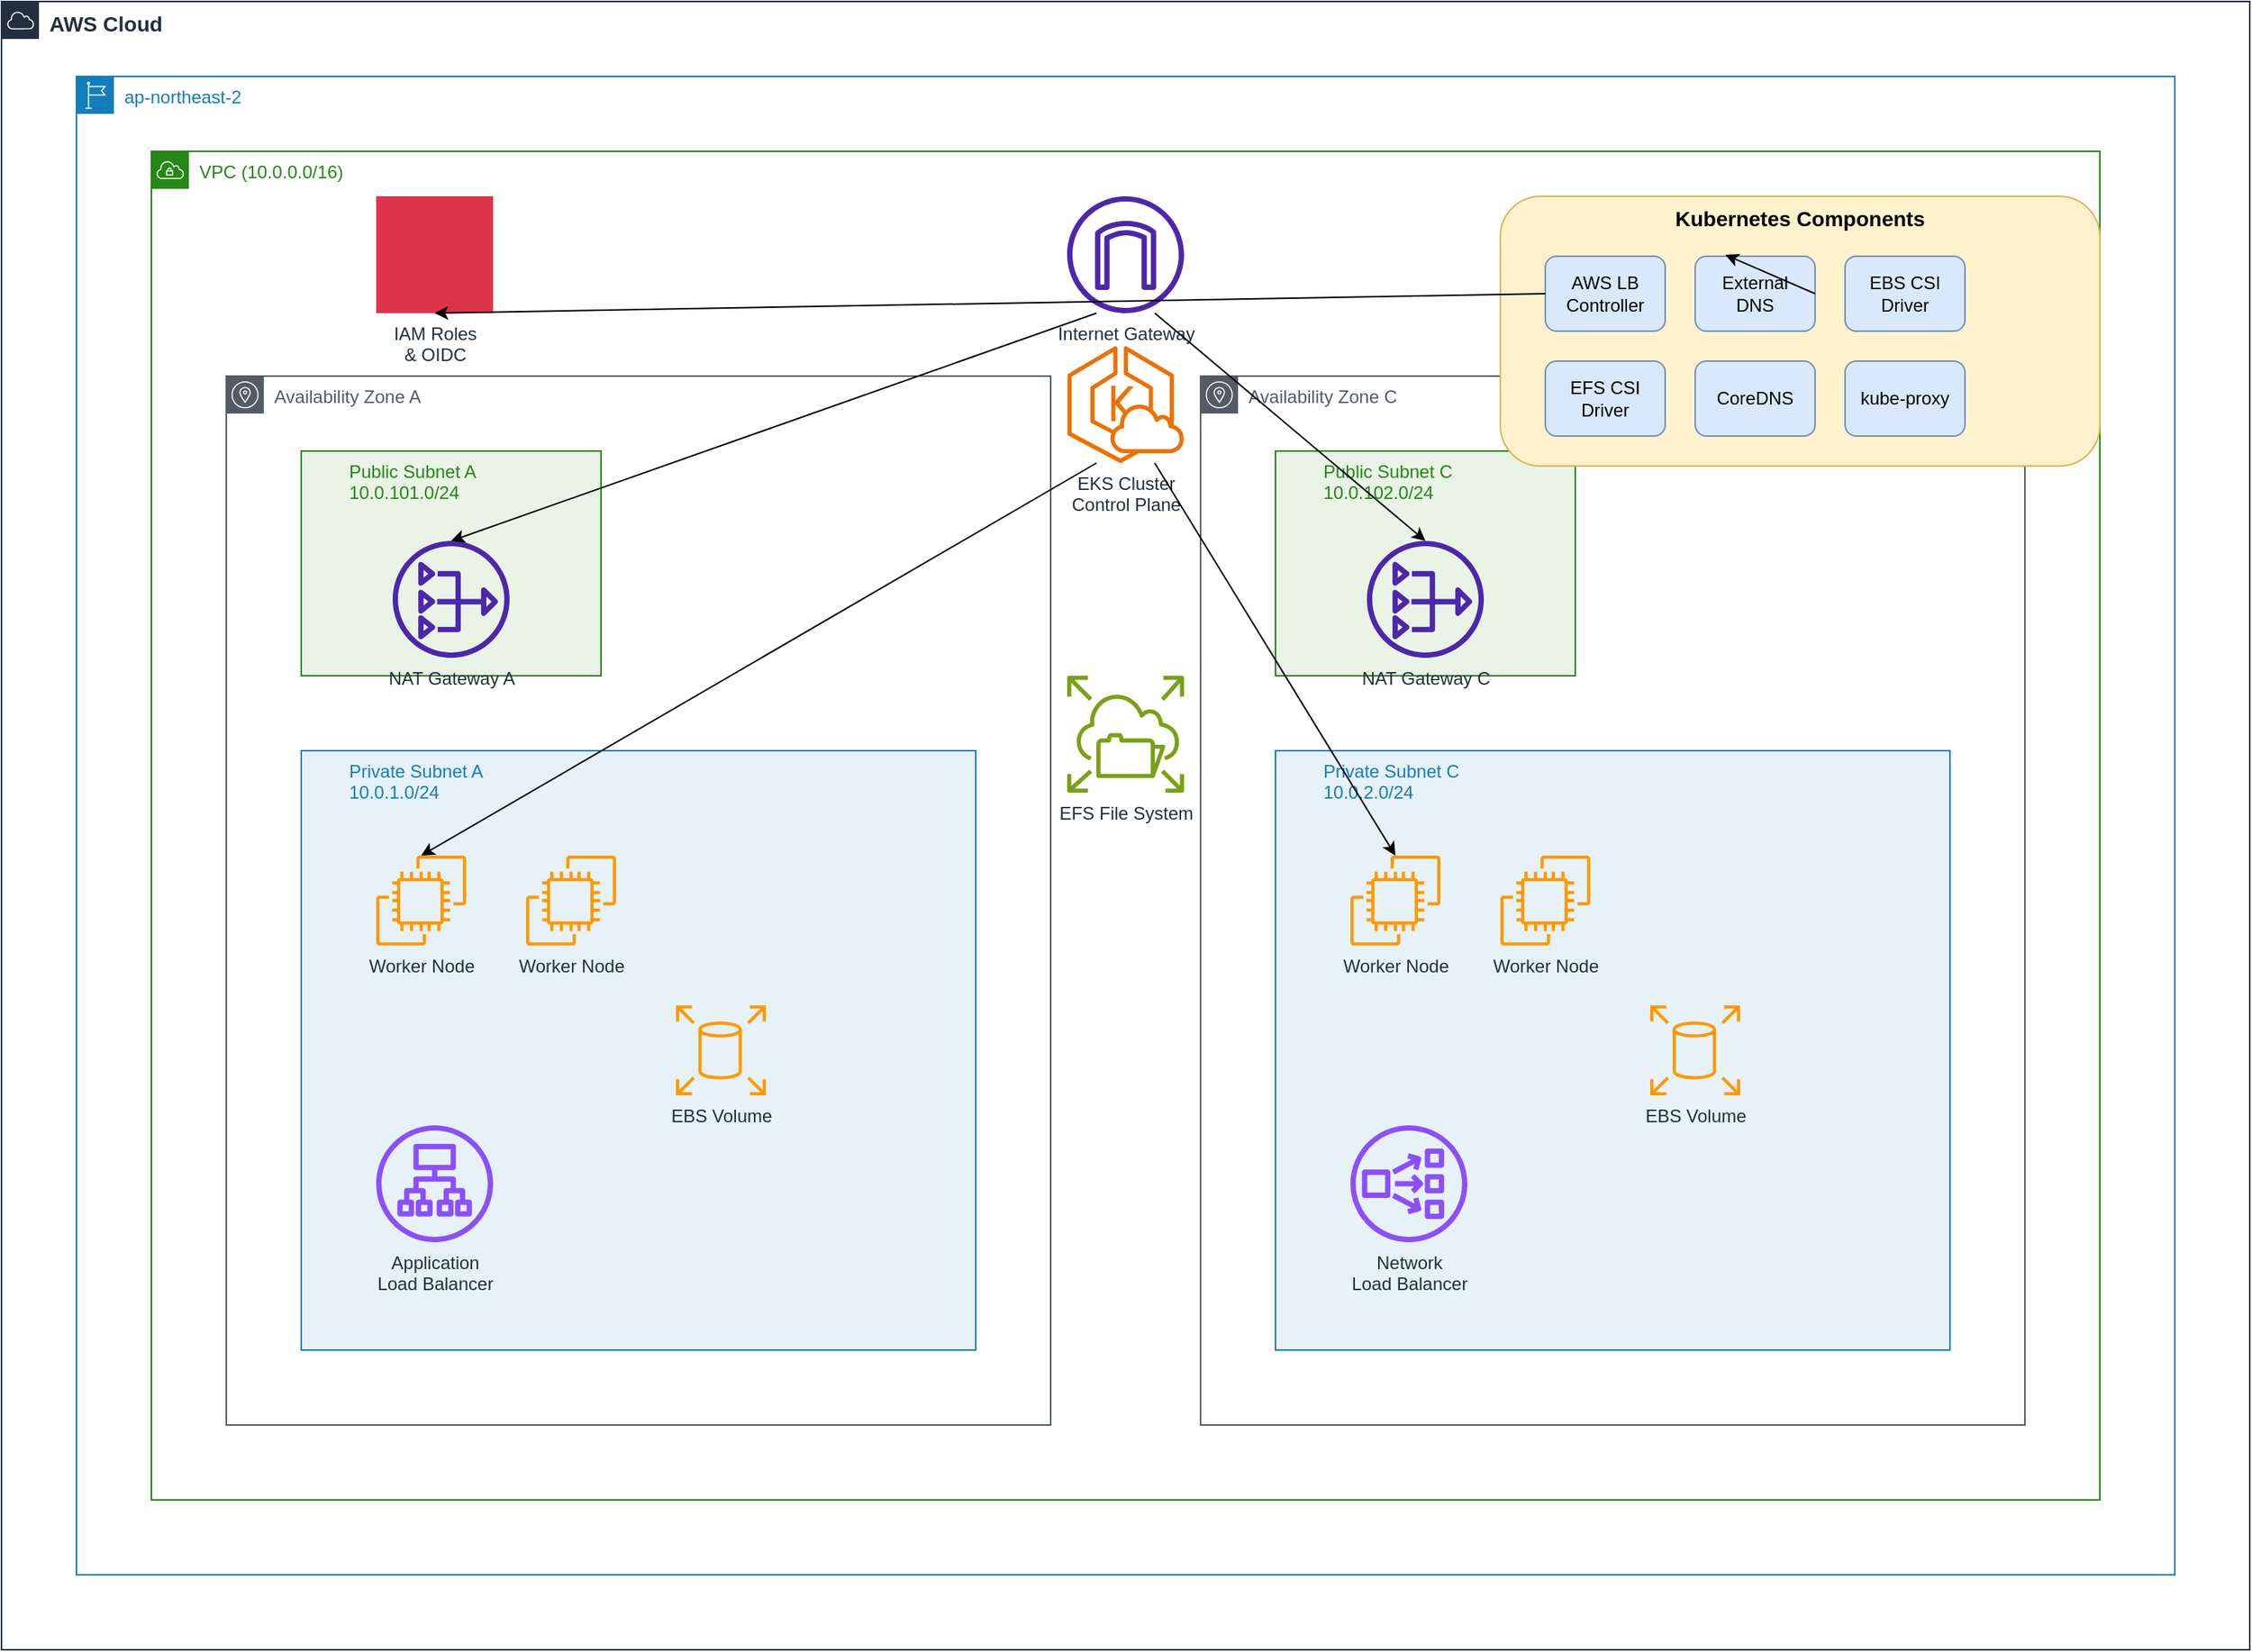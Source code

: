 <mxfile version="22.1.16" type="device">
  <diagram name="EKS-Architecture" id="eks-arch">
    <mxGraphModel dx="2000" dy="1200" grid="1" gridSize="10" guides="1" tooltips="1" connect="1" arrows="1" fold="1" page="1" pageScale="1" pageWidth="1600" pageHeight="1200" math="0" shadow="0">
      <root>
        <mxCell id="0" />
        <mxCell id="1" parent="0" />
        
        <!-- AWS Cloud -->
        <mxCell id="aws-cloud" value="AWS Cloud" style="sketch=0;outlineConnect=0;gradientColor=none;html=1;whiteSpace=wrap;fontSize=14;fontStyle=1;shape=mxgraph.aws4.group;grIcon=mxgraph.aws4.group_aws_cloud;strokeColor=#232F3E;fillColor=none;verticalAlign=top;align=left;spacingLeft=30;fontColor=#232F3E;dashed=0;" vertex="1" parent="1">
          <mxGeometry x="50" y="50" width="1500" height="1100" as="geometry" />
        </mxCell>
        
        <!-- Region -->
        <mxCell id="region" value="ap-northeast-2" style="sketch=0;outlineConnect=0;gradientColor=none;html=1;whiteSpace=wrap;fontSize=12;fontStyle=0;shape=mxgraph.aws4.group;grIcon=mxgraph.aws4.group_region;strokeColor=#147EBA;fillColor=none;verticalAlign=top;align=left;spacingLeft=30;fontColor=#147EBA;dashed=0;" vertex="1" parent="1">
          <mxGeometry x="100" y="100" width="1400" height="1000" as="geometry" />
        </mxCell>
        
        <!-- VPC -->
        <mxCell id="vpc" value="VPC (10.0.0.0/16)" style="sketch=0;outlineConnect=0;gradientColor=none;html=1;whiteSpace=wrap;fontSize=12;fontStyle=0;shape=mxgraph.aws4.group;grIcon=mxgraph.aws4.group_vpc;strokeColor=#248814;fillColor=none;verticalAlign=top;align=left;spacingLeft=30;fontColor=#248814;dashed=0;" vertex="1" parent="1">
          <mxGeometry x="150" y="150" width="1300" height="900" as="geometry" />
        </mxCell>
        
        <!-- Internet Gateway -->
        <mxCell id="igw" value="Internet Gateway" style="sketch=0;outlineConnect=0;fontColor=#232F3E;gradientColor=none;fillColor=#4D27AA;strokeColor=none;dashed=0;verticalLabelPosition=bottom;verticalAlign=top;align=center;html=1;fontSize=12;fontStyle=0;aspect=fixed;pointerEvents=1;shape=mxgraph.aws4.internet_gateway;" vertex="1" parent="1">
          <mxGeometry x="761" y="180" width="78" height="78" as="geometry" />
        </mxCell>
        
        <!-- AZ-A -->
        <mxCell id="az-a" value="Availability Zone A" style="sketch=0;outlineConnect=0;gradientColor=none;html=1;whiteSpace=wrap;fontSize=12;fontStyle=0;shape=mxgraph.aws4.group;grIcon=mxgraph.aws4.group_availability_zone;strokeColor=#545B64;fillColor=none;verticalAlign=top;align=left;spacingLeft=30;fontColor=#545B64;dashed=0;" vertex="1" parent="1">
          <mxGeometry x="200" y="300" width="550" height="700" as="geometry" />
        </mxCell>
        
        <!-- AZ-C -->
        <mxCell id="az-c" value="Availability Zone C" style="sketch=0;outlineConnect=0;gradientColor=none;html=1;whiteSpace=wrap;fontSize=12;fontStyle=0;shape=mxgraph.aws4.group;grIcon=mxgraph.aws4.group_availability_zone;strokeColor=#545B64;fillColor=none;verticalAlign=top;align=left;spacingLeft=30;fontColor=#545B64;dashed=0;" vertex="1" parent="1">
          <mxGeometry x="850" y="300" width="550" height="700" as="geometry" />
        </mxCell>
        
        <!-- Public Subnet A -->
        <mxCell id="pub-subnet-a" value="Public Subnet A&#xa;10.0.101.0/24" style="sketch=0;outlineConnect=0;gradientColor=none;html=1;whiteSpace=wrap;fontSize=12;fontStyle=0;shape=mxgraph.aws4.group;grIcon=mxgraph.aws4.group_public_subnet;strokeColor=#248814;fillColor=#E9F3E6;verticalAlign=top;align=left;spacingLeft=30;fontColor=#248814;dashed=0;" vertex="1" parent="1">
          <mxGeometry x="250" y="350" width="200" height="150" as="geometry" />
        </mxCell>
        
        <!-- Public Subnet C -->
        <mxCell id="pub-subnet-c" value="Public Subnet C&#xa;10.0.102.0/24" style="sketch=0;outlineConnect=0;gradientColor=none;html=1;whiteSpace=wrap;fontSize=12;fontStyle=0;shape=mxgraph.aws4.group;grIcon=mxgraph.aws4.group_public_subnet;strokeColor=#248814;fillColor=#E9F3E6;verticalAlign=top;align=left;spacingLeft=30;fontColor=#248814;dashed=0;" vertex="1" parent="1">
          <mxGeometry x="900" y="350" width="200" height="150" as="geometry" />
        </mxCell>
        
        <!-- Private Subnet A -->
        <mxCell id="priv-subnet-a" value="Private Subnet A&#xa;10.0.1.0/24" style="sketch=0;outlineConnect=0;gradientColor=none;html=1;whiteSpace=wrap;fontSize=12;fontStyle=0;shape=mxgraph.aws4.group;grIcon=mxgraph.aws4.group_private_subnet;strokeColor=#147EBA;fillColor=#E6F2F8;verticalAlign=top;align=left;spacingLeft=30;fontColor=#147EBA;dashed=0;" vertex="1" parent="1">
          <mxGeometry x="250" y="550" width="450" height="400" as="geometry" />
        </mxCell>
        
        <!-- Private Subnet C -->
        <mxCell id="priv-subnet-c" value="Private Subnet C&#xa;10.0.2.0/24" style="sketch=0;outlineConnect=0;gradientColor=none;html=1;whiteSpace=wrap;fontSize=12;fontStyle=0;shape=mxgraph.aws4.group;grIcon=mxgraph.aws4.group_private_subnet;strokeColor=#147EBA;fillColor=#E6F2F8;verticalAlign=top;align=left;spacingLeft=30;fontColor=#147EBA;dashed=0;" vertex="1" parent="1">
          <mxGeometry x="900" y="550" width="450" height="400" as="geometry" />
        </mxCell>
        
        <!-- NAT Gateway A -->
        <mxCell id="nat-a" value="NAT Gateway A" style="sketch=0;outlineConnect=0;fontColor=#232F3E;gradientColor=none;fillColor=#4D27AA;strokeColor=none;dashed=0;verticalLabelPosition=bottom;verticalAlign=top;align=center;html=1;fontSize=12;fontStyle=0;aspect=fixed;pointerEvents=1;shape=mxgraph.aws4.nat_gateway;" vertex="1" parent="1">
          <mxGeometry x="311" y="410" width="78" height="78" as="geometry" />
        </mxCell>
        
        <!-- NAT Gateway C -->
        <mxCell id="nat-c" value="NAT Gateway C" style="sketch=0;outlineConnect=0;fontColor=#232F3E;gradientColor=none;fillColor=#4D27AA;strokeColor=none;dashed=0;verticalLabelPosition=bottom;verticalAlign=top;align=center;html=1;fontSize=12;fontStyle=0;aspect=fixed;pointerEvents=1;shape=mxgraph.aws4.nat_gateway;" vertex="1" parent="1">
          <mxGeometry x="961" y="410" width="78" height="78" as="geometry" />
        </mxCell>
        
        <!-- EKS Cluster -->
        <mxCell id="eks-cluster" value="EKS Cluster&#xa;Control Plane" style="sketch=0;outlineConnect=0;fontColor=#232F3E;gradientColor=none;fillColor=#ED7100;strokeColor=none;dashed=0;verticalLabelPosition=bottom;verticalAlign=top;align=center;html=1;fontSize=12;fontStyle=0;aspect=fixed;pointerEvents=1;shape=mxgraph.aws4.eks_cloud;" vertex="1" parent="1">
          <mxGeometry x="761" y="280" width="78" height="78" as="geometry" />
        </mxCell>
        
        <!-- Worker Nodes A -->
        <mxCell id="worker-a1" value="Worker Node" style="sketch=0;outlineConnect=0;fontColor=#232F3E;gradientColor=none;fillColor=#FF9900;strokeColor=none;dashed=0;verticalLabelPosition=bottom;verticalAlign=top;align=center;html=1;fontSize=12;fontStyle=0;aspect=fixed;pointerEvents=1;shape=mxgraph.aws4.ec2;" vertex="1" parent="1">
          <mxGeometry x="300" y="620" width="60" height="60" as="geometry" />
        </mxCell>
        
        <mxCell id="worker-a2" value="Worker Node" style="sketch=0;outlineConnect=0;fontColor=#232F3E;gradientColor=none;fillColor=#FF9900;strokeColor=none;dashed=0;verticalLabelPosition=bottom;verticalAlign=top;align=center;html=1;fontSize=12;fontStyle=0;aspect=fixed;pointerEvents=1;shape=mxgraph.aws4.ec2;" vertex="1" parent="1">
          <mxGeometry x="400" y="620" width="60" height="60" as="geometry" />
        </mxCell>
        
        <!-- Worker Nodes C -->
        <mxCell id="worker-c1" value="Worker Node" style="sketch=0;outlineConnect=0;fontColor=#232F3E;gradientColor=none;fillColor=#FF9900;strokeColor=none;dashed=0;verticalLabelPosition=bottom;verticalAlign=top;align=center;html=1;fontSize=12;fontStyle=0;aspect=fixed;pointerEvents=1;shape=mxgraph.aws4.ec2;" vertex="1" parent="1">
          <mxGeometry x="950" y="620" width="60" height="60" as="geometry" />
        </mxCell>
        
        <mxCell id="worker-c2" value="Worker Node" style="sketch=0;outlineConnect=0;fontColor=#232F3E;gradientColor=none;fillColor=#FF9900;strokeColor=none;dashed=0;verticalLabelPosition=bottom;verticalAlign=top;align=center;html=1;fontSize=12;fontStyle=0;aspect=fixed;pointerEvents=1;shape=mxgraph.aws4.ec2;" vertex="1" parent="1">
          <mxGeometry x="1050" y="620" width="60" height="60" as="geometry" />
        </mxCell>
        
        <!-- Load Balancer -->
        <mxCell id="alb" value="Application&#xa;Load Balancer" style="sketch=0;outlineConnect=0;fontColor=#232F3E;gradientColor=none;fillColor=#8C4FFF;strokeColor=none;dashed=0;verticalLabelPosition=bottom;verticalAlign=top;align=center;html=1;fontSize=12;fontStyle=0;aspect=fixed;pointerEvents=1;shape=mxgraph.aws4.application_load_balancer;" vertex="1" parent="1">
          <mxGeometry x="300" y="800" width="78" height="78" as="geometry" />
        </mxCell>
        
        <!-- Network Load Balancer -->
        <mxCell id="nlb" value="Network&#xa;Load Balancer" style="sketch=0;outlineConnect=0;fontColor=#232F3E;gradientColor=none;fillColor=#8C4FFF;strokeColor=none;dashed=0;verticalLabelPosition=bottom;verticalAlign=top;align=center;html=1;fontSize=12;fontStyle=0;aspect=fixed;pointerEvents=1;shape=mxgraph.aws4.network_load_balancer;" vertex="1" parent="1">
          <mxGeometry x="950" y="800" width="78" height="78" as="geometry" />
        </mxCell>
        
        <!-- EBS Volumes -->
        <mxCell id="ebs1" value="EBS Volume" style="sketch=0;outlineConnect=0;fontColor=#232F3E;gradientColor=none;fillColor=#FF9900;strokeColor=none;dashed=0;verticalLabelPosition=bottom;verticalAlign=top;align=center;html=1;fontSize=12;fontStyle=0;aspect=fixed;pointerEvents=1;shape=mxgraph.aws4.elastic_block_store;" vertex="1" parent="1">
          <mxGeometry x="500" y="720" width="60" height="60" as="geometry" />
        </mxCell>
        
        <mxCell id="ebs2" value="EBS Volume" style="sketch=0;outlineConnect=0;fontColor=#232F3E;gradientColor=none;fillColor=#FF9900;strokeColor=none;dashed=0;verticalLabelPosition=bottom;verticalAlign=top;align=center;html=1;fontSize=12;fontStyle=0;aspect=fixed;pointerEvents=1;shape=mxgraph.aws4.elastic_block_store;" vertex="1" parent="1">
          <mxGeometry x="1150" y="720" width="60" height="60" as="geometry" />
        </mxCell>
        
        <!-- Route53 -->
        <mxCell id="route53" value="Route 53" style="sketch=0;outlineConnect=0;fontColor=#232F3E;gradientColor=none;fillColor=#8C4FFF;strokeColor=none;dashed=0;verticalLabelPosition=bottom;verticalAlign=top;align=center;html=1;fontSize=12;fontStyle=0;aspect=fixed;pointerEvents=1;shape=mxgraph.aws4.route_53;" vertex="1" parent="1">
          <mxGeometry x="1200" y="180" width="78" height="78" as="geometry" />
        </mxCell>
        
        <!-- IAM -->
        <mxCell id="iam" value="IAM Roles&#xa;&amp; OIDC" style="sketch=0;outlineConnect=0;fontColor=#232F3E;gradientColor=none;fillColor=#DD344C;strokeColor=none;dashed=0;verticalLabelPosition=bottom;verticalAlign=top;align=center;html=1;fontSize=12;fontStyle=0;aspect=fixed;pointerEvents=1;shape=mxgraph.aws4.iam_role;" vertex="1" parent="1">
          <mxGeometry x="300" y="180" width="78" height="78" as="geometry" />
        </mxCell>
        
        <!-- Kubernetes Components Box -->
        <mxCell id="k8s-components" value="Kubernetes Components" style="rounded=1;whiteSpace=wrap;html=1;fillColor=#fff2cc;strokeColor=#d6b656;verticalAlign=top;fontSize=14;fontStyle=1;" vertex="1" parent="1">
          <mxGeometry x="1050" y="180" width="400" height="180" as="geometry" />
        </mxCell>
        
        <!-- AWS LB Controller -->
        <mxCell id="lb-controller" value="AWS LB&#xa;Controller" style="rounded=1;whiteSpace=wrap;html=1;fillColor=#dae8fc;strokeColor=#6c8ebf;" vertex="1" parent="1">
          <mxGeometry x="1080" y="220" width="80" height="50" as="geometry" />
        </mxCell>
        
        <!-- ExternalDNS -->
        <mxCell id="external-dns" value="External&#xa;DNS" style="rounded=1;whiteSpace=wrap;html=1;fillColor=#dae8fc;strokeColor=#6c8ebf;" vertex="1" parent="1">
          <mxGeometry x="1180" y="220" width="80" height="50" as="geometry" />
        </mxCell>
        
        <!-- EBS CSI -->
        <mxCell id="ebs-csi" value="EBS CSI&#xa;Driver" style="rounded=1;whiteSpace=wrap;html=1;fillColor=#dae8fc;strokeColor=#6c8ebf;" vertex="1" parent="1">
          <mxGeometry x="1280" y="220" width="80" height="50" as="geometry" />
        </mxCell>
        
        <!-- EFS CSI -->
        <mxCell id="efs-csi" value="EFS CSI&#xa;Driver" style="rounded=1;whiteSpace=wrap;html=1;fillColor=#dae8fc;strokeColor=#6c8ebf;" vertex="1" parent="1">
          <mxGeometry x="1080" y="290" width="80" height="50" as="geometry" />
        </mxCell>
        
        <!-- CoreDNS -->
        <mxCell id="coredns" value="CoreDNS" style="rounded=1;whiteSpace=wrap;html=1;fillColor=#dae8fc;strokeColor=#6c8ebf;" vertex="1" parent="1">
          <mxGeometry x="1180" y="290" width="80" height="50" as="geometry" />
        </mxCell>
        
        <!-- kube-proxy -->
        <mxCell id="kube-proxy" value="kube-proxy" style="rounded=1;whiteSpace=wrap;html=1;fillColor=#dae8fc;strokeColor=#6c8ebf;" vertex="1" parent="1">
          <mxGeometry x="1280" y="290" width="80" height="50" as="geometry" />
        </mxCell>
        
        <!-- Connections -->
        <mxCell id="conn1" value="" style="endArrow=classic;html=1;rounded=0;exitX=0.25;exitY=1;exitDx=0;exitDy=0;exitPerimeter=0;entryX=0.5;entryY=0;entryDx=0;entryDy=0;entryPerimeter=0;" edge="1" parent="1" source="igw" target="nat-a">
          <mxGeometry width="50" height="50" relative="1" as="geometry">
            <mxPoint x="400" y="400" as="sourcePoint" />
            <mxPoint x="450" y="350" as="targetPoint" />
          </mxGeometry>
        </mxCell>
        
        <mxCell id="conn2" value="" style="endArrow=classic;html=1;rounded=0;exitX=0.75;exitY=1;exitDx=0;exitDy=0;exitPerimeter=0;entryX=0.5;entryY=0;entryDx=0;entryDy=0;entryPerimeter=0;" edge="1" parent="1" source="igw" target="nat-c">
          <mxGeometry width="50" height="50" relative="1" as="geometry">
            <mxPoint x="400" y="400" as="sourcePoint" />
            <mxPoint x="450" y="350" as="targetPoint" />
          </mxGeometry>
        </mxCell>
        
        <mxCell id="conn3" value="" style="endArrow=classic;html=1;rounded=0;exitX=0.25;exitY=1;exitDx=0;exitDy=0;exitPerimeter=0;entryX=0.5;entryY=0;entryDx=0;entryDy=0;entryPerimeter=0;" edge="1" parent="1" source="eks-cluster" target="worker-a1">
          <mxGeometry width="50" height="50" relative="1" as="geometry">
            <mxPoint x="400" y="400" as="sourcePoint" />
            <mxPoint x="450" y="350" as="targetPoint" />
          </mxGeometry>
        </mxCell>
        
        <mxCell id="conn4" value="" style="endArrow=classic;html=1;rounded=0;exitX=0.75;exitY=1;exitDx=0;exitDy=0;exitPerimeter=0;entryX=0.5;entryY=0;entryDx=0;entryDy=0;entryPerimeter=0;" edge="1" parent="1" source="eks-cluster" target="worker-c1">
          <mxGeometry width="50" height="50" relative="1" as="geometry">
            <mxPoint x="400" y="400" as="sourcePoint" />
            <mxPoint x="450" y="350" as="targetPoint" />
          </mxGeometry>
        </mxCell>
        
        <mxCell id="conn5" value="" style="endArrow=classic;html=1;rounded=0;exitX=1;exitY=0.5;exitDx=0;exitDy=0;entryX=0;entryY=0.5;entryDx=0;entryDy=0;entryPerimeter=0;" edge="1" parent="1" source="external-dns" target="route53">
          <mxGeometry width="50" height="50" relative="1" as="geometry">
            <mxPoint x="400" y="400" as="sourcePoint" />
            <mxPoint x="450" y="350" as="targetPoint" />
          </mxGeometry>
        </mxCell>
        
        <mxCell id="conn6" value="" style="endArrow=classic;html=1;rounded=0;exitX=0;exitY=0.5;exitDx=0;exitDy=0;entryX=0.5;entryY=1;entryDx=0;entryDy=0;entryPerimeter=0;" edge="1" parent="1" source="lb-controller" target="iam">
          <mxGeometry width="50" height="50" relative="1" as="geometry">
            <mxPoint x="400" y="400" as="sourcePoint" />
            <mxPoint x="450" y="350" as="targetPoint" />
          </mxGeometry>
        </mxCell>
        
        <!-- EFS File System -->
        <mxCell id="efs" value="EFS File System" style="sketch=0;outlineConnect=0;fontColor=#232F3E;gradientColor=none;fillColor=#7AA116;strokeColor=none;dashed=0;verticalLabelPosition=bottom;verticalAlign=top;align=center;html=1;fontSize=12;fontStyle=0;aspect=fixed;pointerEvents=1;shape=mxgraph.aws4.elastic_file_system;" vertex="1" parent="1">
          <mxGeometry x="761" y="500" width="78" height="78" as="geometry" />
        </mxCell>
        
      </root>
    </mxGraphModel>
  </diagram>
</mxfile>